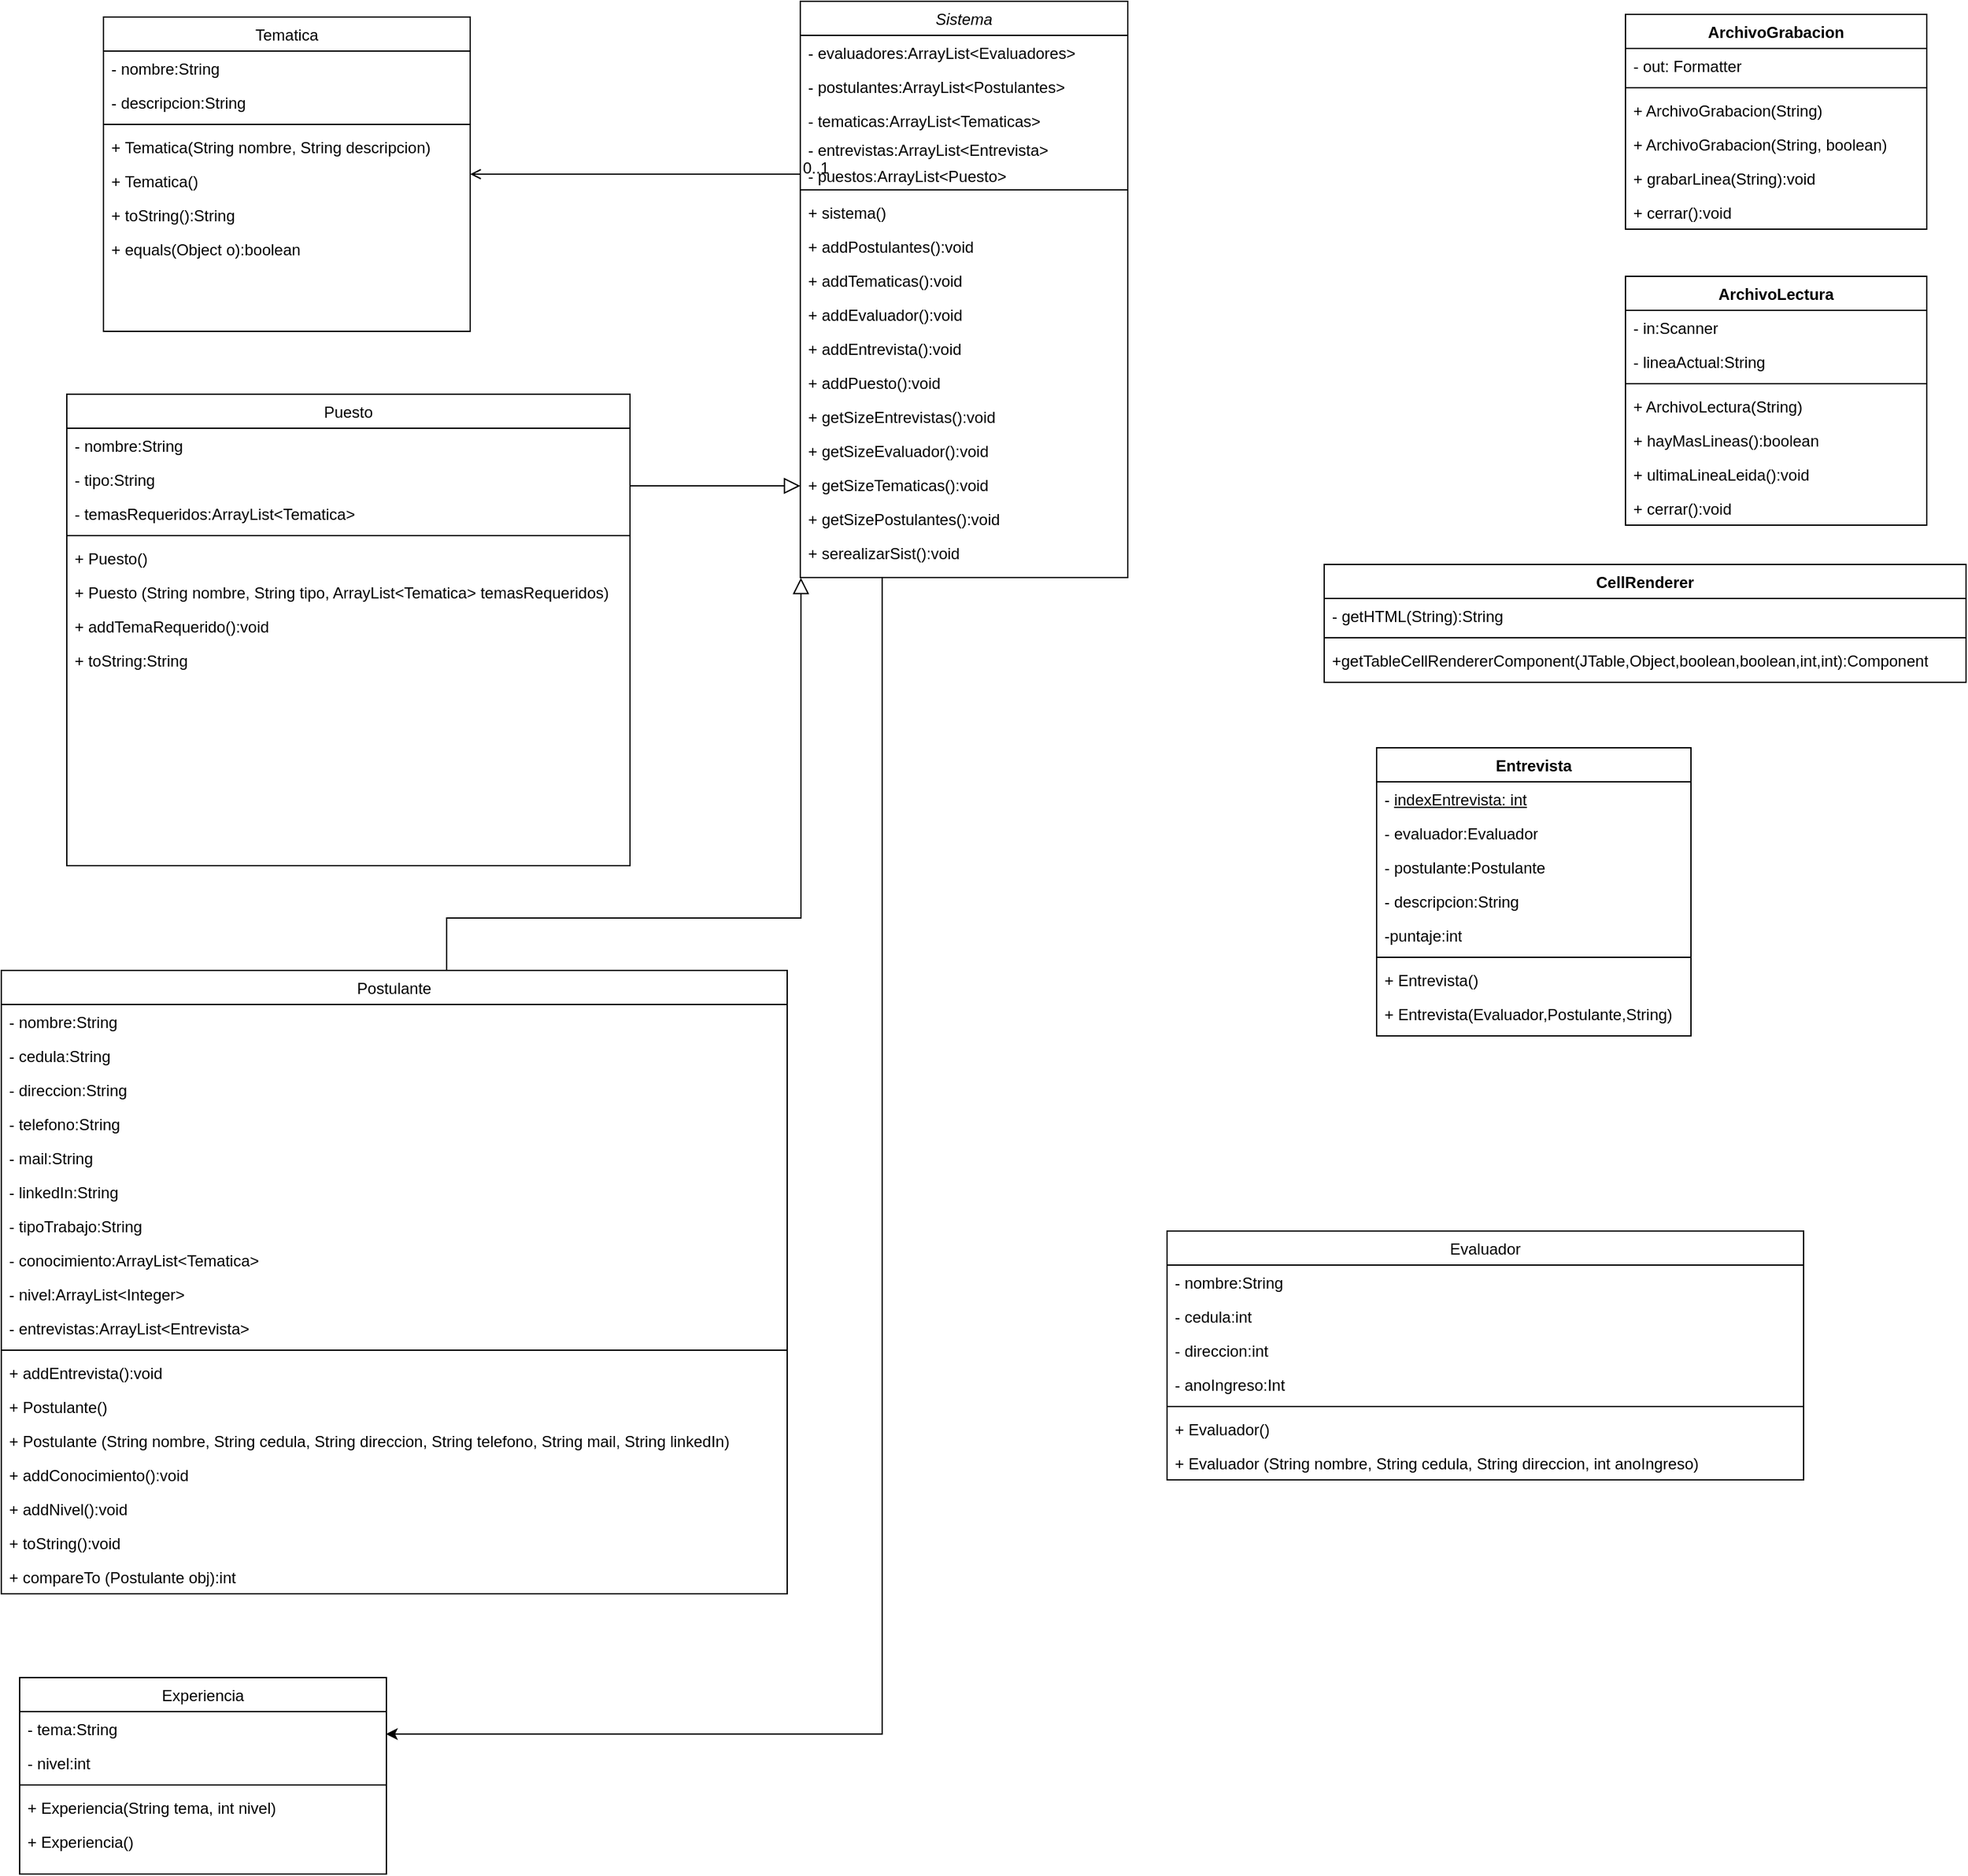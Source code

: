 <mxfile version="22.1.3" type="github">
  <diagram id="C5RBs43oDa-KdzZeNtuy" name="Page-1">
    <mxGraphModel dx="1261" dy="678" grid="1" gridSize="10" guides="1" tooltips="1" connect="1" arrows="1" fold="1" page="1" pageScale="1" pageWidth="827" pageHeight="1169" math="0" shadow="0">
      <root>
        <mxCell id="WIyWlLk6GJQsqaUBKTNV-0" />
        <mxCell id="WIyWlLk6GJQsqaUBKTNV-1" parent="WIyWlLk6GJQsqaUBKTNV-0" />
        <mxCell id="zkfFHV4jXpPFQw0GAbJ--0" value="Sistema&#xa;" style="swimlane;fontStyle=2;align=center;verticalAlign=top;childLayout=stackLayout;horizontal=1;startSize=26;horizontalStack=0;resizeParent=1;resizeLast=0;collapsible=1;marginBottom=0;rounded=0;shadow=0;strokeWidth=1;" parent="WIyWlLk6GJQsqaUBKTNV-1" vertex="1">
          <mxGeometry x="730" y="40" width="250" height="440" as="geometry">
            <mxRectangle x="270" y="10" width="160" height="26" as="alternateBounds" />
          </mxGeometry>
        </mxCell>
        <mxCell id="zkfFHV4jXpPFQw0GAbJ--1" value="- evaluadores:ArrayList&lt;Evaluadores&gt;" style="text;align=left;verticalAlign=top;spacingLeft=4;spacingRight=4;overflow=hidden;rotatable=0;points=[[0,0.5],[1,0.5]];portConstraint=eastwest;" parent="zkfFHV4jXpPFQw0GAbJ--0" vertex="1">
          <mxGeometry y="26" width="250" height="26" as="geometry" />
        </mxCell>
        <mxCell id="zkfFHV4jXpPFQw0GAbJ--2" value="- postulantes:ArrayList&lt;Postulantes&gt;" style="text;align=left;verticalAlign=top;spacingLeft=4;spacingRight=4;overflow=hidden;rotatable=0;points=[[0,0.5],[1,0.5]];portConstraint=eastwest;rounded=0;shadow=0;html=0;" parent="zkfFHV4jXpPFQw0GAbJ--0" vertex="1">
          <mxGeometry y="52" width="250" height="26" as="geometry" />
        </mxCell>
        <mxCell id="zkfFHV4jXpPFQw0GAbJ--3" value="- tematicas:ArrayList&lt;Tematicas&gt;" style="text;align=left;verticalAlign=top;spacingLeft=4;spacingRight=4;overflow=hidden;rotatable=0;points=[[0,0.5],[1,0.5]];portConstraint=eastwest;rounded=0;shadow=0;html=0;" parent="zkfFHV4jXpPFQw0GAbJ--0" vertex="1">
          <mxGeometry y="78" width="250" height="22" as="geometry" />
        </mxCell>
        <mxCell id="V6CH5ma2Ka60AGOJ5b_a-2" value="- entrevistas:ArrayList&lt;Entrevista&gt;" style="text;align=left;verticalAlign=top;spacingLeft=4;spacingRight=4;overflow=hidden;rotatable=0;points=[[0,0.5],[1,0.5]];portConstraint=eastwest;rounded=0;shadow=0;html=0;" vertex="1" parent="zkfFHV4jXpPFQw0GAbJ--0">
          <mxGeometry y="100" width="250" height="20" as="geometry" />
        </mxCell>
        <mxCell id="V6CH5ma2Ka60AGOJ5b_a-3" value="- puestos:ArrayList&lt;Puesto&gt;" style="text;align=left;verticalAlign=top;spacingLeft=4;spacingRight=4;overflow=hidden;rotatable=0;points=[[0,0.5],[1,0.5]];portConstraint=eastwest;rounded=0;shadow=0;html=0;" vertex="1" parent="zkfFHV4jXpPFQw0GAbJ--0">
          <mxGeometry y="120" width="250" height="20" as="geometry" />
        </mxCell>
        <mxCell id="zkfFHV4jXpPFQw0GAbJ--4" value="" style="line;html=1;strokeWidth=1;align=left;verticalAlign=middle;spacingTop=-1;spacingLeft=3;spacingRight=3;rotatable=0;labelPosition=right;points=[];portConstraint=eastwest;" parent="zkfFHV4jXpPFQw0GAbJ--0" vertex="1">
          <mxGeometry y="140" width="250" height="8" as="geometry" />
        </mxCell>
        <mxCell id="zkfFHV4jXpPFQw0GAbJ--5" value="+ sistema()" style="text;align=left;verticalAlign=top;spacingLeft=4;spacingRight=4;overflow=hidden;rotatable=0;points=[[0,0.5],[1,0.5]];portConstraint=eastwest;" parent="zkfFHV4jXpPFQw0GAbJ--0" vertex="1">
          <mxGeometry y="148" width="250" height="26" as="geometry" />
        </mxCell>
        <mxCell id="V6CH5ma2Ka60AGOJ5b_a-4" value="+ addPostulantes():void" style="text;align=left;verticalAlign=top;spacingLeft=4;spacingRight=4;overflow=hidden;rotatable=0;points=[[0,0.5],[1,0.5]];portConstraint=eastwest;" vertex="1" parent="zkfFHV4jXpPFQw0GAbJ--0">
          <mxGeometry y="174" width="250" height="26" as="geometry" />
        </mxCell>
        <mxCell id="V6CH5ma2Ka60AGOJ5b_a-5" value="+ addTematicas():void" style="text;align=left;verticalAlign=top;spacingLeft=4;spacingRight=4;overflow=hidden;rotatable=0;points=[[0,0.5],[1,0.5]];portConstraint=eastwest;" vertex="1" parent="zkfFHV4jXpPFQw0GAbJ--0">
          <mxGeometry y="200" width="250" height="26" as="geometry" />
        </mxCell>
        <mxCell id="V6CH5ma2Ka60AGOJ5b_a-6" value="+ addEvaluador():void" style="text;align=left;verticalAlign=top;spacingLeft=4;spacingRight=4;overflow=hidden;rotatable=0;points=[[0,0.5],[1,0.5]];portConstraint=eastwest;" vertex="1" parent="zkfFHV4jXpPFQw0GAbJ--0">
          <mxGeometry y="226" width="250" height="26" as="geometry" />
        </mxCell>
        <mxCell id="V6CH5ma2Ka60AGOJ5b_a-7" value="+ addEntrevista():void" style="text;align=left;verticalAlign=top;spacingLeft=4;spacingRight=4;overflow=hidden;rotatable=0;points=[[0,0.5],[1,0.5]];portConstraint=eastwest;" vertex="1" parent="zkfFHV4jXpPFQw0GAbJ--0">
          <mxGeometry y="252" width="250" height="26" as="geometry" />
        </mxCell>
        <mxCell id="V6CH5ma2Ka60AGOJ5b_a-8" value="+ addPuesto():void" style="text;align=left;verticalAlign=top;spacingLeft=4;spacingRight=4;overflow=hidden;rotatable=0;points=[[0,0.5],[1,0.5]];portConstraint=eastwest;" vertex="1" parent="zkfFHV4jXpPFQw0GAbJ--0">
          <mxGeometry y="278" width="250" height="26" as="geometry" />
        </mxCell>
        <mxCell id="V6CH5ma2Ka60AGOJ5b_a-9" value="+ getSizeEntrevistas():void" style="text;align=left;verticalAlign=top;spacingLeft=4;spacingRight=4;overflow=hidden;rotatable=0;points=[[0,0.5],[1,0.5]];portConstraint=eastwest;" vertex="1" parent="zkfFHV4jXpPFQw0GAbJ--0">
          <mxGeometry y="304" width="250" height="26" as="geometry" />
        </mxCell>
        <mxCell id="V6CH5ma2Ka60AGOJ5b_a-10" value="+ getSizeEvaluador():void" style="text;align=left;verticalAlign=top;spacingLeft=4;spacingRight=4;overflow=hidden;rotatable=0;points=[[0,0.5],[1,0.5]];portConstraint=eastwest;" vertex="1" parent="zkfFHV4jXpPFQw0GAbJ--0">
          <mxGeometry y="330" width="250" height="26" as="geometry" />
        </mxCell>
        <mxCell id="V6CH5ma2Ka60AGOJ5b_a-11" value="+ getSizeTematicas():void" style="text;align=left;verticalAlign=top;spacingLeft=4;spacingRight=4;overflow=hidden;rotatable=0;points=[[0,0.5],[1,0.5]];portConstraint=eastwest;" vertex="1" parent="zkfFHV4jXpPFQw0GAbJ--0">
          <mxGeometry y="356" width="250" height="26" as="geometry" />
        </mxCell>
        <mxCell id="V6CH5ma2Ka60AGOJ5b_a-12" value="+ getSizePostulantes():void" style="text;align=left;verticalAlign=top;spacingLeft=4;spacingRight=4;overflow=hidden;rotatable=0;points=[[0,0.5],[1,0.5]];portConstraint=eastwest;" vertex="1" parent="zkfFHV4jXpPFQw0GAbJ--0">
          <mxGeometry y="382" width="250" height="26" as="geometry" />
        </mxCell>
        <mxCell id="V6CH5ma2Ka60AGOJ5b_a-13" value="+ serealizarSist():void" style="text;align=left;verticalAlign=top;spacingLeft=4;spacingRight=4;overflow=hidden;rotatable=0;points=[[0,0.5],[1,0.5]];portConstraint=eastwest;" vertex="1" parent="zkfFHV4jXpPFQw0GAbJ--0">
          <mxGeometry y="408" width="250" height="26" as="geometry" />
        </mxCell>
        <mxCell id="zkfFHV4jXpPFQw0GAbJ--6" value="Postulante" style="swimlane;fontStyle=0;align=center;verticalAlign=top;childLayout=stackLayout;horizontal=1;startSize=26;horizontalStack=0;resizeParent=1;resizeLast=0;collapsible=1;marginBottom=0;rounded=0;shadow=0;strokeWidth=1;" parent="WIyWlLk6GJQsqaUBKTNV-1" vertex="1">
          <mxGeometry x="120" y="780" width="600" height="476" as="geometry">
            <mxRectangle x="130" y="380" width="160" height="26" as="alternateBounds" />
          </mxGeometry>
        </mxCell>
        <mxCell id="zkfFHV4jXpPFQw0GAbJ--7" value="- nombre:String" style="text;align=left;verticalAlign=top;spacingLeft=4;spacingRight=4;overflow=hidden;rotatable=0;points=[[0,0.5],[1,0.5]];portConstraint=eastwest;" parent="zkfFHV4jXpPFQw0GAbJ--6" vertex="1">
          <mxGeometry y="26" width="600" height="26" as="geometry" />
        </mxCell>
        <mxCell id="zkfFHV4jXpPFQw0GAbJ--8" value="- cedula:String" style="text;align=left;verticalAlign=top;spacingLeft=4;spacingRight=4;overflow=hidden;rotatable=0;points=[[0,0.5],[1,0.5]];portConstraint=eastwest;rounded=0;shadow=0;html=0;" parent="zkfFHV4jXpPFQw0GAbJ--6" vertex="1">
          <mxGeometry y="52" width="600" height="26" as="geometry" />
        </mxCell>
        <mxCell id="V6CH5ma2Ka60AGOJ5b_a-34" value="- direccion:String" style="text;align=left;verticalAlign=top;spacingLeft=4;spacingRight=4;overflow=hidden;rotatable=0;points=[[0,0.5],[1,0.5]];portConstraint=eastwest;" vertex="1" parent="zkfFHV4jXpPFQw0GAbJ--6">
          <mxGeometry y="78" width="600" height="26" as="geometry" />
        </mxCell>
        <mxCell id="V6CH5ma2Ka60AGOJ5b_a-41" value="- telefono:String" style="text;align=left;verticalAlign=top;spacingLeft=4;spacingRight=4;overflow=hidden;rotatable=0;points=[[0,0.5],[1,0.5]];portConstraint=eastwest;" vertex="1" parent="zkfFHV4jXpPFQw0GAbJ--6">
          <mxGeometry y="104" width="600" height="26" as="geometry" />
        </mxCell>
        <mxCell id="V6CH5ma2Ka60AGOJ5b_a-40" value="- mail:String" style="text;align=left;verticalAlign=top;spacingLeft=4;spacingRight=4;overflow=hidden;rotatable=0;points=[[0,0.5],[1,0.5]];portConstraint=eastwest;" vertex="1" parent="zkfFHV4jXpPFQw0GAbJ--6">
          <mxGeometry y="130" width="600" height="26" as="geometry" />
        </mxCell>
        <mxCell id="V6CH5ma2Ka60AGOJ5b_a-39" value="- linkedIn:String" style="text;align=left;verticalAlign=top;spacingLeft=4;spacingRight=4;overflow=hidden;rotatable=0;points=[[0,0.5],[1,0.5]];portConstraint=eastwest;" vertex="1" parent="zkfFHV4jXpPFQw0GAbJ--6">
          <mxGeometry y="156" width="600" height="26" as="geometry" />
        </mxCell>
        <mxCell id="V6CH5ma2Ka60AGOJ5b_a-42" value="- tipoTrabajo:String" style="text;align=left;verticalAlign=top;spacingLeft=4;spacingRight=4;overflow=hidden;rotatable=0;points=[[0,0.5],[1,0.5]];portConstraint=eastwest;" vertex="1" parent="zkfFHV4jXpPFQw0GAbJ--6">
          <mxGeometry y="182" width="600" height="26" as="geometry" />
        </mxCell>
        <mxCell id="V6CH5ma2Ka60AGOJ5b_a-38" value="- conocimiento:ArrayList&lt;Tematica&gt; " style="text;align=left;verticalAlign=top;spacingLeft=4;spacingRight=4;overflow=hidden;rotatable=0;points=[[0,0.5],[1,0.5]];portConstraint=eastwest;" vertex="1" parent="zkfFHV4jXpPFQw0GAbJ--6">
          <mxGeometry y="208" width="600" height="26" as="geometry" />
        </mxCell>
        <mxCell id="V6CH5ma2Ka60AGOJ5b_a-35" value="- nivel:ArrayList&lt;Integer&gt;" style="text;align=left;verticalAlign=top;spacingLeft=4;spacingRight=4;overflow=hidden;rotatable=0;points=[[0,0.5],[1,0.5]];portConstraint=eastwest;" vertex="1" parent="zkfFHV4jXpPFQw0GAbJ--6">
          <mxGeometry y="234" width="600" height="26" as="geometry" />
        </mxCell>
        <mxCell id="V6CH5ma2Ka60AGOJ5b_a-37" value="- entrevistas:ArrayList&lt;Entrevista&gt;" style="text;align=left;verticalAlign=top;spacingLeft=4;spacingRight=4;overflow=hidden;rotatable=0;points=[[0,0.5],[1,0.5]];portConstraint=eastwest;" vertex="1" parent="zkfFHV4jXpPFQw0GAbJ--6">
          <mxGeometry y="260" width="600" height="26" as="geometry" />
        </mxCell>
        <mxCell id="zkfFHV4jXpPFQw0GAbJ--9" value="" style="line;html=1;strokeWidth=1;align=left;verticalAlign=middle;spacingTop=-1;spacingLeft=3;spacingRight=3;rotatable=0;labelPosition=right;points=[];portConstraint=eastwest;" parent="zkfFHV4jXpPFQw0GAbJ--6" vertex="1">
          <mxGeometry y="286" width="600" height="8" as="geometry" />
        </mxCell>
        <mxCell id="zkfFHV4jXpPFQw0GAbJ--10" value="+ addEntrevista():void" style="text;align=left;verticalAlign=top;spacingLeft=4;spacingRight=4;overflow=hidden;rotatable=0;points=[[0,0.5],[1,0.5]];portConstraint=eastwest;fontStyle=0" parent="zkfFHV4jXpPFQw0GAbJ--6" vertex="1">
          <mxGeometry y="294" width="600" height="26" as="geometry" />
        </mxCell>
        <mxCell id="zkfFHV4jXpPFQw0GAbJ--11" value="+ Postulante()" style="text;align=left;verticalAlign=top;spacingLeft=4;spacingRight=4;overflow=hidden;rotatable=0;points=[[0,0.5],[1,0.5]];portConstraint=eastwest;" parent="zkfFHV4jXpPFQw0GAbJ--6" vertex="1">
          <mxGeometry y="320" width="600" height="26" as="geometry" />
        </mxCell>
        <mxCell id="V6CH5ma2Ka60AGOJ5b_a-43" value="+ Postulante (String nombre, String cedula, String direccion, String telefono, String mail, String linkedIn)" style="text;align=left;verticalAlign=top;spacingLeft=4;spacingRight=4;overflow=hidden;rotatable=0;points=[[0,0.5],[1,0.5]];portConstraint=eastwest;" vertex="1" parent="zkfFHV4jXpPFQw0GAbJ--6">
          <mxGeometry y="346" width="600" height="26" as="geometry" />
        </mxCell>
        <mxCell id="V6CH5ma2Ka60AGOJ5b_a-47" value="+ addConocimiento():void" style="text;align=left;verticalAlign=top;spacingLeft=4;spacingRight=4;overflow=hidden;rotatable=0;points=[[0,0.5],[1,0.5]];portConstraint=eastwest;" vertex="1" parent="zkfFHV4jXpPFQw0GAbJ--6">
          <mxGeometry y="372" width="600" height="26" as="geometry" />
        </mxCell>
        <mxCell id="V6CH5ma2Ka60AGOJ5b_a-46" value="+ addNivel():void" style="text;align=left;verticalAlign=top;spacingLeft=4;spacingRight=4;overflow=hidden;rotatable=0;points=[[0,0.5],[1,0.5]];portConstraint=eastwest;" vertex="1" parent="zkfFHV4jXpPFQw0GAbJ--6">
          <mxGeometry y="398" width="600" height="26" as="geometry" />
        </mxCell>
        <mxCell id="V6CH5ma2Ka60AGOJ5b_a-44" value="+ toString():void" style="text;align=left;verticalAlign=top;spacingLeft=4;spacingRight=4;overflow=hidden;rotatable=0;points=[[0,0.5],[1,0.5]];portConstraint=eastwest;" vertex="1" parent="zkfFHV4jXpPFQw0GAbJ--6">
          <mxGeometry y="424" width="600" height="26" as="geometry" />
        </mxCell>
        <mxCell id="V6CH5ma2Ka60AGOJ5b_a-48" value="+ compareTo (Postulante obj):int" style="text;align=left;verticalAlign=top;spacingLeft=4;spacingRight=4;overflow=hidden;rotatable=0;points=[[0,0.5],[1,0.5]];portConstraint=eastwest;" vertex="1" parent="zkfFHV4jXpPFQw0GAbJ--6">
          <mxGeometry y="450" width="600" height="26" as="geometry" />
        </mxCell>
        <mxCell id="zkfFHV4jXpPFQw0GAbJ--12" value="" style="endArrow=block;endSize=10;endFill=0;shadow=0;strokeWidth=1;rounded=0;edgeStyle=elbowEdgeStyle;elbow=vertical;entryX=0.002;entryY=1.238;entryDx=0;entryDy=0;entryPerimeter=0;" parent="WIyWlLk6GJQsqaUBKTNV-1" source="zkfFHV4jXpPFQw0GAbJ--6" target="V6CH5ma2Ka60AGOJ5b_a-13" edge="1">
          <mxGeometry width="160" relative="1" as="geometry">
            <mxPoint x="200" y="203" as="sourcePoint" />
            <mxPoint x="200" y="203" as="targetPoint" />
            <Array as="points">
              <mxPoint x="460" y="740" />
            </Array>
          </mxGeometry>
        </mxCell>
        <mxCell id="zkfFHV4jXpPFQw0GAbJ--13" value="Puesto" style="swimlane;fontStyle=0;align=center;verticalAlign=top;childLayout=stackLayout;horizontal=1;startSize=26;horizontalStack=0;resizeParent=1;resizeLast=0;collapsible=1;marginBottom=0;rounded=0;shadow=0;strokeWidth=1;" parent="WIyWlLk6GJQsqaUBKTNV-1" vertex="1">
          <mxGeometry x="170" y="340" width="430" height="360" as="geometry">
            <mxRectangle x="340" y="380" width="170" height="26" as="alternateBounds" />
          </mxGeometry>
        </mxCell>
        <mxCell id="zkfFHV4jXpPFQw0GAbJ--14" value="- nombre:String&#xa;" style="text;align=left;verticalAlign=top;spacingLeft=4;spacingRight=4;overflow=hidden;rotatable=0;points=[[0,0.5],[1,0.5]];portConstraint=eastwest;" parent="zkfFHV4jXpPFQw0GAbJ--13" vertex="1">
          <mxGeometry y="26" width="430" height="26" as="geometry" />
        </mxCell>
        <mxCell id="V6CH5ma2Ka60AGOJ5b_a-24" value="- tipo:String" style="text;align=left;verticalAlign=top;spacingLeft=4;spacingRight=4;overflow=hidden;rotatable=0;points=[[0,0.5],[1,0.5]];portConstraint=eastwest;" vertex="1" parent="zkfFHV4jXpPFQw0GAbJ--13">
          <mxGeometry y="52" width="430" height="26" as="geometry" />
        </mxCell>
        <mxCell id="V6CH5ma2Ka60AGOJ5b_a-25" value="- temasRequeridos:ArrayList&lt;Tematica&gt;" style="text;align=left;verticalAlign=top;spacingLeft=4;spacingRight=4;overflow=hidden;rotatable=0;points=[[0,0.5],[1,0.5]];portConstraint=eastwest;" vertex="1" parent="zkfFHV4jXpPFQw0GAbJ--13">
          <mxGeometry y="78" width="430" height="26" as="geometry" />
        </mxCell>
        <mxCell id="zkfFHV4jXpPFQw0GAbJ--15" value="" style="line;html=1;strokeWidth=1;align=left;verticalAlign=middle;spacingTop=-1;spacingLeft=3;spacingRight=3;rotatable=0;labelPosition=right;points=[];portConstraint=eastwest;" parent="zkfFHV4jXpPFQw0GAbJ--13" vertex="1">
          <mxGeometry y="104" width="430" height="8" as="geometry" />
        </mxCell>
        <mxCell id="V6CH5ma2Ka60AGOJ5b_a-26" value="+ Puesto()" style="text;align=left;verticalAlign=top;spacingLeft=4;spacingRight=4;overflow=hidden;rotatable=0;points=[[0,0.5],[1,0.5]];portConstraint=eastwest;" vertex="1" parent="zkfFHV4jXpPFQw0GAbJ--13">
          <mxGeometry y="112" width="430" height="26" as="geometry" />
        </mxCell>
        <mxCell id="V6CH5ma2Ka60AGOJ5b_a-27" value="+ Puesto (String nombre, String tipo, ArrayList&lt;Tematica&gt; temasRequeridos)" style="text;align=left;verticalAlign=top;spacingLeft=4;spacingRight=4;overflow=hidden;rotatable=0;points=[[0,0.5],[1,0.5]];portConstraint=eastwest;" vertex="1" parent="zkfFHV4jXpPFQw0GAbJ--13">
          <mxGeometry y="138" width="430" height="26" as="geometry" />
        </mxCell>
        <mxCell id="V6CH5ma2Ka60AGOJ5b_a-28" value="+ addTemaRequerido():void" style="text;align=left;verticalAlign=top;spacingLeft=4;spacingRight=4;overflow=hidden;rotatable=0;points=[[0,0.5],[1,0.5]];portConstraint=eastwest;" vertex="1" parent="zkfFHV4jXpPFQw0GAbJ--13">
          <mxGeometry y="164" width="430" height="26" as="geometry" />
        </mxCell>
        <mxCell id="V6CH5ma2Ka60AGOJ5b_a-31" value="+ toString:String" style="text;align=left;verticalAlign=top;spacingLeft=4;spacingRight=4;overflow=hidden;rotatable=0;points=[[0,0.5],[1,0.5]];portConstraint=eastwest;" vertex="1" parent="zkfFHV4jXpPFQw0GAbJ--13">
          <mxGeometry y="190" width="430" height="26" as="geometry" />
        </mxCell>
        <mxCell id="zkfFHV4jXpPFQw0GAbJ--16" value="" style="endArrow=block;endSize=10;endFill=0;shadow=0;strokeWidth=1;rounded=0;edgeStyle=elbowEdgeStyle;elbow=vertical;" parent="WIyWlLk6GJQsqaUBKTNV-1" source="zkfFHV4jXpPFQw0GAbJ--13" target="zkfFHV4jXpPFQw0GAbJ--0" edge="1">
          <mxGeometry width="160" relative="1" as="geometry">
            <mxPoint x="210" y="373" as="sourcePoint" />
            <mxPoint x="310" y="271" as="targetPoint" />
          </mxGeometry>
        </mxCell>
        <mxCell id="zkfFHV4jXpPFQw0GAbJ--17" value="Tematica" style="swimlane;fontStyle=0;align=center;verticalAlign=top;childLayout=stackLayout;horizontal=1;startSize=26;horizontalStack=0;resizeParent=1;resizeLast=0;collapsible=1;marginBottom=0;rounded=0;shadow=0;strokeWidth=1;" parent="WIyWlLk6GJQsqaUBKTNV-1" vertex="1">
          <mxGeometry x="198" y="52" width="280" height="240" as="geometry">
            <mxRectangle x="550" y="140" width="160" height="26" as="alternateBounds" />
          </mxGeometry>
        </mxCell>
        <mxCell id="zkfFHV4jXpPFQw0GAbJ--18" value="- nombre:String" style="text;align=left;verticalAlign=top;spacingLeft=4;spacingRight=4;overflow=hidden;rotatable=0;points=[[0,0.5],[1,0.5]];portConstraint=eastwest;" parent="zkfFHV4jXpPFQw0GAbJ--17" vertex="1">
          <mxGeometry y="26" width="280" height="26" as="geometry" />
        </mxCell>
        <mxCell id="zkfFHV4jXpPFQw0GAbJ--19" value="- descripcion:String" style="text;align=left;verticalAlign=top;spacingLeft=4;spacingRight=4;overflow=hidden;rotatable=0;points=[[0,0.5],[1,0.5]];portConstraint=eastwest;rounded=0;shadow=0;html=0;" parent="zkfFHV4jXpPFQw0GAbJ--17" vertex="1">
          <mxGeometry y="52" width="280" height="26" as="geometry" />
        </mxCell>
        <mxCell id="zkfFHV4jXpPFQw0GAbJ--23" value="" style="line;html=1;strokeWidth=1;align=left;verticalAlign=middle;spacingTop=-1;spacingLeft=3;spacingRight=3;rotatable=0;labelPosition=right;points=[];portConstraint=eastwest;" parent="zkfFHV4jXpPFQw0GAbJ--17" vertex="1">
          <mxGeometry y="78" width="280" height="8" as="geometry" />
        </mxCell>
        <mxCell id="zkfFHV4jXpPFQw0GAbJ--24" value="+ Tematica(String nombre, String descripcion) " style="text;align=left;verticalAlign=top;spacingLeft=4;spacingRight=4;overflow=hidden;rotatable=0;points=[[0,0.5],[1,0.5]];portConstraint=eastwest;" parent="zkfFHV4jXpPFQw0GAbJ--17" vertex="1">
          <mxGeometry y="86" width="280" height="26" as="geometry" />
        </mxCell>
        <mxCell id="zkfFHV4jXpPFQw0GAbJ--25" value="+ Tematica()&#xa;" style="text;align=left;verticalAlign=top;spacingLeft=4;spacingRight=4;overflow=hidden;rotatable=0;points=[[0,0.5],[1,0.5]];portConstraint=eastwest;" parent="zkfFHV4jXpPFQw0GAbJ--17" vertex="1">
          <mxGeometry y="112" width="280" height="26" as="geometry" />
        </mxCell>
        <mxCell id="V6CH5ma2Ka60AGOJ5b_a-21" value="+ toString():String" style="text;align=left;verticalAlign=top;spacingLeft=4;spacingRight=4;overflow=hidden;rotatable=0;points=[[0,0.5],[1,0.5]];portConstraint=eastwest;" vertex="1" parent="zkfFHV4jXpPFQw0GAbJ--17">
          <mxGeometry y="138" width="280" height="26" as="geometry" />
        </mxCell>
        <mxCell id="V6CH5ma2Ka60AGOJ5b_a-22" value="+ equals(Object o):boolean" style="text;align=left;verticalAlign=top;spacingLeft=4;spacingRight=4;overflow=hidden;rotatable=0;points=[[0,0.5],[1,0.5]];portConstraint=eastwest;" vertex="1" parent="zkfFHV4jXpPFQw0GAbJ--17">
          <mxGeometry y="164" width="280" height="26" as="geometry" />
        </mxCell>
        <mxCell id="zkfFHV4jXpPFQw0GAbJ--26" value="" style="endArrow=open;shadow=0;strokeWidth=1;rounded=0;endFill=1;edgeStyle=elbowEdgeStyle;elbow=vertical;" parent="WIyWlLk6GJQsqaUBKTNV-1" source="zkfFHV4jXpPFQw0GAbJ--0" target="zkfFHV4jXpPFQw0GAbJ--17" edge="1">
          <mxGeometry x="0.5" y="41" relative="1" as="geometry">
            <mxPoint x="380" y="192" as="sourcePoint" />
            <mxPoint x="540" y="192" as="targetPoint" />
            <mxPoint x="-40" y="32" as="offset" />
          </mxGeometry>
        </mxCell>
        <mxCell id="zkfFHV4jXpPFQw0GAbJ--27" value="0..1" style="resizable=0;align=left;verticalAlign=bottom;labelBackgroundColor=none;fontSize=12;" parent="zkfFHV4jXpPFQw0GAbJ--26" connectable="0" vertex="1">
          <mxGeometry x="-1" relative="1" as="geometry">
            <mxPoint y="4" as="offset" />
          </mxGeometry>
        </mxCell>
        <mxCell id="V6CH5ma2Ka60AGOJ5b_a-49" value="Experiencia" style="swimlane;fontStyle=0;align=center;verticalAlign=top;childLayout=stackLayout;horizontal=1;startSize=26;horizontalStack=0;resizeParent=1;resizeLast=0;collapsible=1;marginBottom=0;rounded=0;shadow=0;strokeWidth=1;" vertex="1" parent="WIyWlLk6GJQsqaUBKTNV-1">
          <mxGeometry x="134" y="1320" width="280" height="150" as="geometry">
            <mxRectangle x="550" y="140" width="160" height="26" as="alternateBounds" />
          </mxGeometry>
        </mxCell>
        <mxCell id="V6CH5ma2Ka60AGOJ5b_a-50" value="- tema:String" style="text;align=left;verticalAlign=top;spacingLeft=4;spacingRight=4;overflow=hidden;rotatable=0;points=[[0,0.5],[1,0.5]];portConstraint=eastwest;" vertex="1" parent="V6CH5ma2Ka60AGOJ5b_a-49">
          <mxGeometry y="26" width="280" height="26" as="geometry" />
        </mxCell>
        <mxCell id="V6CH5ma2Ka60AGOJ5b_a-60" value="- nivel:int" style="text;align=left;verticalAlign=top;spacingLeft=4;spacingRight=4;overflow=hidden;rotatable=0;points=[[0,0.5],[1,0.5]];portConstraint=eastwest;" vertex="1" parent="V6CH5ma2Ka60AGOJ5b_a-49">
          <mxGeometry y="52" width="280" height="26" as="geometry" />
        </mxCell>
        <mxCell id="V6CH5ma2Ka60AGOJ5b_a-52" value="" style="line;html=1;strokeWidth=1;align=left;verticalAlign=middle;spacingTop=-1;spacingLeft=3;spacingRight=3;rotatable=0;labelPosition=right;points=[];portConstraint=eastwest;" vertex="1" parent="V6CH5ma2Ka60AGOJ5b_a-49">
          <mxGeometry y="78" width="280" height="8" as="geometry" />
        </mxCell>
        <mxCell id="V6CH5ma2Ka60AGOJ5b_a-53" value="+ Experiencia(String tema, int nivel)  " style="text;align=left;verticalAlign=top;spacingLeft=4;spacingRight=4;overflow=hidden;rotatable=0;points=[[0,0.5],[1,0.5]];portConstraint=eastwest;" vertex="1" parent="V6CH5ma2Ka60AGOJ5b_a-49">
          <mxGeometry y="86" width="280" height="26" as="geometry" />
        </mxCell>
        <mxCell id="V6CH5ma2Ka60AGOJ5b_a-54" value="+ Experiencia()" style="text;align=left;verticalAlign=top;spacingLeft=4;spacingRight=4;overflow=hidden;rotatable=0;points=[[0,0.5],[1,0.5]];portConstraint=eastwest;" vertex="1" parent="V6CH5ma2Ka60AGOJ5b_a-49">
          <mxGeometry y="112" width="280" height="26" as="geometry" />
        </mxCell>
        <mxCell id="MiKYMCPUJMtnJWKNoYQQ-2" value="ArchivoGrabacion" style="swimlane;fontStyle=1;align=center;verticalAlign=top;childLayout=stackLayout;horizontal=1;startSize=26;horizontalStack=0;resizeParent=1;resizeParentMax=0;resizeLast=0;collapsible=1;marginBottom=0;whiteSpace=wrap;html=1;" vertex="1" parent="WIyWlLk6GJQsqaUBKTNV-1">
          <mxGeometry x="1360" y="50" width="230" height="164" as="geometry">
            <mxRectangle x="1360" y="50" width="140" height="30" as="alternateBounds" />
          </mxGeometry>
        </mxCell>
        <mxCell id="MiKYMCPUJMtnJWKNoYQQ-3" value="- out: Formatter" style="text;strokeColor=none;fillColor=none;align=left;verticalAlign=top;spacingLeft=4;spacingRight=4;overflow=hidden;rotatable=0;points=[[0,0.5],[1,0.5]];portConstraint=eastwest;whiteSpace=wrap;html=1;" vertex="1" parent="MiKYMCPUJMtnJWKNoYQQ-2">
          <mxGeometry y="26" width="230" height="26" as="geometry" />
        </mxCell>
        <mxCell id="MiKYMCPUJMtnJWKNoYQQ-4" value="" style="line;strokeWidth=1;fillColor=none;align=left;verticalAlign=middle;spacingTop=-1;spacingLeft=3;spacingRight=3;rotatable=0;labelPosition=right;points=[];portConstraint=eastwest;strokeColor=inherit;" vertex="1" parent="MiKYMCPUJMtnJWKNoYQQ-2">
          <mxGeometry y="52" width="230" height="8" as="geometry" />
        </mxCell>
        <mxCell id="MiKYMCPUJMtnJWKNoYQQ-5" value="&lt;div&gt;+ ArchivoGrabacion(String)&lt;/div&gt;&lt;div&gt;&lt;br&gt;&lt;/div&gt;" style="text;strokeColor=none;fillColor=none;align=left;verticalAlign=top;spacingLeft=4;spacingRight=4;overflow=hidden;rotatable=0;points=[[0,0.5],[1,0.5]];portConstraint=eastwest;whiteSpace=wrap;html=1;" vertex="1" parent="MiKYMCPUJMtnJWKNoYQQ-2">
          <mxGeometry y="60" width="230" height="26" as="geometry" />
        </mxCell>
        <mxCell id="MiKYMCPUJMtnJWKNoYQQ-6" value="&lt;div&gt;+ ArchivoGrabacion(String, boolean)&lt;/div&gt;&lt;div&gt;&lt;br&gt;&lt;/div&gt;" style="text;strokeColor=none;fillColor=none;align=left;verticalAlign=top;spacingLeft=4;spacingRight=4;overflow=hidden;rotatable=0;points=[[0,0.5],[1,0.5]];portConstraint=eastwest;whiteSpace=wrap;html=1;" vertex="1" parent="MiKYMCPUJMtnJWKNoYQQ-2">
          <mxGeometry y="86" width="230" height="26" as="geometry" />
        </mxCell>
        <mxCell id="MiKYMCPUJMtnJWKNoYQQ-7" value="&lt;div&gt;+ grabarLinea(String):void&lt;/div&gt;&lt;div&gt;&lt;br&gt;&lt;/div&gt;" style="text;strokeColor=none;fillColor=none;align=left;verticalAlign=top;spacingLeft=4;spacingRight=4;overflow=hidden;rotatable=0;points=[[0,0.5],[1,0.5]];portConstraint=eastwest;whiteSpace=wrap;html=1;" vertex="1" parent="MiKYMCPUJMtnJWKNoYQQ-2">
          <mxGeometry y="112" width="230" height="26" as="geometry" />
        </mxCell>
        <mxCell id="MiKYMCPUJMtnJWKNoYQQ-8" value="&lt;div&gt;+ cerrar():void&lt;/div&gt;&lt;div&gt;&lt;br&gt;&lt;/div&gt;" style="text;strokeColor=none;fillColor=none;align=left;verticalAlign=top;spacingLeft=4;spacingRight=4;overflow=hidden;rotatable=0;points=[[0,0.5],[1,0.5]];portConstraint=eastwest;whiteSpace=wrap;html=1;" vertex="1" parent="MiKYMCPUJMtnJWKNoYQQ-2">
          <mxGeometry y="138" width="230" height="26" as="geometry" />
        </mxCell>
        <mxCell id="V6CH5ma2Ka60AGOJ5b_a-57" style="edgeStyle=orthogonalEdgeStyle;rounded=0;orthogonalLoop=1;jettySize=auto;html=1;exitX=0.25;exitY=1;exitDx=0;exitDy=0;entryX=1.013;entryY=-0.342;entryDx=0;entryDy=0;entryPerimeter=0;" edge="1" parent="WIyWlLk6GJQsqaUBKTNV-1" source="zkfFHV4jXpPFQw0GAbJ--0">
          <mxGeometry relative="1" as="geometry">
            <mxPoint x="413.64" y="1363.108" as="targetPoint" />
            <Array as="points">
              <mxPoint x="792" y="1363" />
            </Array>
          </mxGeometry>
        </mxCell>
        <mxCell id="MiKYMCPUJMtnJWKNoYQQ-9" value="ArchivoLectura" style="swimlane;fontStyle=1;align=center;verticalAlign=top;childLayout=stackLayout;horizontal=1;startSize=26;horizontalStack=0;resizeParent=1;resizeParentMax=0;resizeLast=0;collapsible=1;marginBottom=0;whiteSpace=wrap;html=1;" vertex="1" parent="WIyWlLk6GJQsqaUBKTNV-1">
          <mxGeometry x="1360" y="250" width="230" height="190" as="geometry">
            <mxRectangle x="1360" y="50" width="140" height="30" as="alternateBounds" />
          </mxGeometry>
        </mxCell>
        <mxCell id="MiKYMCPUJMtnJWKNoYQQ-10" value="- in:Scanner " style="text;strokeColor=none;fillColor=none;align=left;verticalAlign=top;spacingLeft=4;spacingRight=4;overflow=hidden;rotatable=0;points=[[0,0.5],[1,0.5]];portConstraint=eastwest;whiteSpace=wrap;html=1;" vertex="1" parent="MiKYMCPUJMtnJWKNoYQQ-9">
          <mxGeometry y="26" width="230" height="26" as="geometry" />
        </mxCell>
        <mxCell id="MiKYMCPUJMtnJWKNoYQQ-16" value="- lineaActual:String " style="text;strokeColor=none;fillColor=none;align=left;verticalAlign=top;spacingLeft=4;spacingRight=4;overflow=hidden;rotatable=0;points=[[0,0.5],[1,0.5]];portConstraint=eastwest;whiteSpace=wrap;html=1;" vertex="1" parent="MiKYMCPUJMtnJWKNoYQQ-9">
          <mxGeometry y="52" width="230" height="26" as="geometry" />
        </mxCell>
        <mxCell id="MiKYMCPUJMtnJWKNoYQQ-11" value="" style="line;strokeWidth=1;fillColor=none;align=left;verticalAlign=middle;spacingTop=-1;spacingLeft=3;spacingRight=3;rotatable=0;labelPosition=right;points=[];portConstraint=eastwest;strokeColor=inherit;" vertex="1" parent="MiKYMCPUJMtnJWKNoYQQ-9">
          <mxGeometry y="78" width="230" height="8" as="geometry" />
        </mxCell>
        <mxCell id="MiKYMCPUJMtnJWKNoYQQ-12" value="&lt;div&gt;+ ArchivoLectura(String)&lt;/div&gt;&lt;div&gt;&lt;br&gt;&lt;/div&gt;" style="text;strokeColor=none;fillColor=none;align=left;verticalAlign=top;spacingLeft=4;spacingRight=4;overflow=hidden;rotatable=0;points=[[0,0.5],[1,0.5]];portConstraint=eastwest;whiteSpace=wrap;html=1;" vertex="1" parent="MiKYMCPUJMtnJWKNoYQQ-9">
          <mxGeometry y="86" width="230" height="26" as="geometry" />
        </mxCell>
        <mxCell id="MiKYMCPUJMtnJWKNoYQQ-13" value="&lt;div&gt;+ hayMasLineas():boolean&lt;/div&gt;&lt;div&gt;&lt;br&gt;&lt;/div&gt;" style="text;strokeColor=none;fillColor=none;align=left;verticalAlign=top;spacingLeft=4;spacingRight=4;overflow=hidden;rotatable=0;points=[[0,0.5],[1,0.5]];portConstraint=eastwest;whiteSpace=wrap;html=1;" vertex="1" parent="MiKYMCPUJMtnJWKNoYQQ-9">
          <mxGeometry y="112" width="230" height="26" as="geometry" />
        </mxCell>
        <mxCell id="MiKYMCPUJMtnJWKNoYQQ-14" value="&lt;div&gt;+ ultimaLineaLeida():void&lt;/div&gt;&lt;div&gt;&lt;br&gt;&lt;/div&gt;" style="text;strokeColor=none;fillColor=none;align=left;verticalAlign=top;spacingLeft=4;spacingRight=4;overflow=hidden;rotatable=0;points=[[0,0.5],[1,0.5]];portConstraint=eastwest;whiteSpace=wrap;html=1;" vertex="1" parent="MiKYMCPUJMtnJWKNoYQQ-9">
          <mxGeometry y="138" width="230" height="26" as="geometry" />
        </mxCell>
        <mxCell id="MiKYMCPUJMtnJWKNoYQQ-15" value="&lt;div&gt;+ cerrar():void&lt;/div&gt;&lt;div&gt;&lt;br&gt;&lt;/div&gt;" style="text;strokeColor=none;fillColor=none;align=left;verticalAlign=top;spacingLeft=4;spacingRight=4;overflow=hidden;rotatable=0;points=[[0,0.5],[1,0.5]];portConstraint=eastwest;whiteSpace=wrap;html=1;" vertex="1" parent="MiKYMCPUJMtnJWKNoYQQ-9">
          <mxGeometry y="164" width="230" height="26" as="geometry" />
        </mxCell>
        <mxCell id="V6CH5ma2Ka60AGOJ5b_a-61" value="Evaluador" style="swimlane;fontStyle=0;align=center;verticalAlign=top;childLayout=stackLayout;horizontal=1;startSize=26;horizontalStack=0;resizeParent=1;resizeLast=0;collapsible=1;marginBottom=0;rounded=0;shadow=0;strokeWidth=1;" vertex="1" parent="WIyWlLk6GJQsqaUBKTNV-1">
          <mxGeometry x="1010" y="979" width="486" height="190" as="geometry">
            <mxRectangle x="550" y="140" width="160" height="26" as="alternateBounds" />
          </mxGeometry>
        </mxCell>
        <mxCell id="V6CH5ma2Ka60AGOJ5b_a-62" value="- nombre:String" style="text;align=left;verticalAlign=top;spacingLeft=4;spacingRight=4;overflow=hidden;rotatable=0;points=[[0,0.5],[1,0.5]];portConstraint=eastwest;" vertex="1" parent="V6CH5ma2Ka60AGOJ5b_a-61">
          <mxGeometry y="26" width="486" height="26" as="geometry" />
        </mxCell>
        <mxCell id="V6CH5ma2Ka60AGOJ5b_a-63" value="- cedula:int" style="text;align=left;verticalAlign=top;spacingLeft=4;spacingRight=4;overflow=hidden;rotatable=0;points=[[0,0.5],[1,0.5]];portConstraint=eastwest;" vertex="1" parent="V6CH5ma2Ka60AGOJ5b_a-61">
          <mxGeometry y="52" width="486" height="26" as="geometry" />
        </mxCell>
        <mxCell id="V6CH5ma2Ka60AGOJ5b_a-68" value="- direccion:int" style="text;align=left;verticalAlign=top;spacingLeft=4;spacingRight=4;overflow=hidden;rotatable=0;points=[[0,0.5],[1,0.5]];portConstraint=eastwest;" vertex="1" parent="V6CH5ma2Ka60AGOJ5b_a-61">
          <mxGeometry y="78" width="486" height="26" as="geometry" />
        </mxCell>
        <mxCell id="V6CH5ma2Ka60AGOJ5b_a-67" value="- anoIngreso:Int" style="text;align=left;verticalAlign=top;spacingLeft=4;spacingRight=4;overflow=hidden;rotatable=0;points=[[0,0.5],[1,0.5]];portConstraint=eastwest;" vertex="1" parent="V6CH5ma2Ka60AGOJ5b_a-61">
          <mxGeometry y="104" width="486" height="26" as="geometry" />
        </mxCell>
        <mxCell id="V6CH5ma2Ka60AGOJ5b_a-64" value="" style="line;html=1;strokeWidth=1;align=left;verticalAlign=middle;spacingTop=-1;spacingLeft=3;spacingRight=3;rotatable=0;labelPosition=right;points=[];portConstraint=eastwest;" vertex="1" parent="V6CH5ma2Ka60AGOJ5b_a-61">
          <mxGeometry y="130" width="486" height="8" as="geometry" />
        </mxCell>
        <mxCell id="V6CH5ma2Ka60AGOJ5b_a-65" value="+ Evaluador()" style="text;align=left;verticalAlign=top;spacingLeft=4;spacingRight=4;overflow=hidden;rotatable=0;points=[[0,0.5],[1,0.5]];portConstraint=eastwest;" vertex="1" parent="V6CH5ma2Ka60AGOJ5b_a-61">
          <mxGeometry y="138" width="486" height="26" as="geometry" />
        </mxCell>
        <mxCell id="V6CH5ma2Ka60AGOJ5b_a-66" value="+ Evaluador (String nombre, String cedula, String direccion, int anoIngreso)" style="text;align=left;verticalAlign=top;spacingLeft=4;spacingRight=4;overflow=hidden;rotatable=0;points=[[0,0.5],[1,0.5]];portConstraint=eastwest;" vertex="1" parent="V6CH5ma2Ka60AGOJ5b_a-61">
          <mxGeometry y="164" width="486" height="26" as="geometry" />
        </mxCell>
        <mxCell id="MiKYMCPUJMtnJWKNoYQQ-18" value="CellRenderer" style="swimlane;fontStyle=1;align=center;verticalAlign=top;childLayout=stackLayout;horizontal=1;startSize=26;horizontalStack=0;resizeParent=1;resizeParentMax=0;resizeLast=0;collapsible=1;marginBottom=0;whiteSpace=wrap;html=1;" vertex="1" parent="WIyWlLk6GJQsqaUBKTNV-1">
          <mxGeometry x="1130" y="470" width="490" height="90" as="geometry">
            <mxRectangle x="1360" y="50" width="140" height="30" as="alternateBounds" />
          </mxGeometry>
        </mxCell>
        <mxCell id="MiKYMCPUJMtnJWKNoYQQ-19" value="- getHTML(String):String " style="text;strokeColor=none;fillColor=none;align=left;verticalAlign=top;spacingLeft=4;spacingRight=4;overflow=hidden;rotatable=0;points=[[0,0.5],[1,0.5]];portConstraint=eastwest;whiteSpace=wrap;html=1;" vertex="1" parent="MiKYMCPUJMtnJWKNoYQQ-18">
          <mxGeometry y="26" width="490" height="26" as="geometry" />
        </mxCell>
        <mxCell id="MiKYMCPUJMtnJWKNoYQQ-21" value="" style="line;strokeWidth=1;fillColor=none;align=left;verticalAlign=middle;spacingTop=-1;spacingLeft=3;spacingRight=3;rotatable=0;labelPosition=right;points=[];portConstraint=eastwest;strokeColor=inherit;" vertex="1" parent="MiKYMCPUJMtnJWKNoYQQ-18">
          <mxGeometry y="52" width="490" height="8" as="geometry" />
        </mxCell>
        <mxCell id="MiKYMCPUJMtnJWKNoYQQ-22" value="&lt;div&gt;+getTableCellRendererComponent(JTable,Object,boolean,boolean,int,int):Component&lt;/div&gt;&lt;div&gt;&lt;br&gt;&lt;/div&gt;" style="text;strokeColor=none;fillColor=none;align=left;verticalAlign=top;spacingLeft=4;spacingRight=4;overflow=hidden;rotatable=0;points=[[0,0.5],[1,0.5]];portConstraint=eastwest;whiteSpace=wrap;html=1;" vertex="1" parent="MiKYMCPUJMtnJWKNoYQQ-18">
          <mxGeometry y="60" width="490" height="30" as="geometry" />
        </mxCell>
        <mxCell id="MiKYMCPUJMtnJWKNoYQQ-26" value="Entrevista" style="swimlane;fontStyle=1;align=center;verticalAlign=top;childLayout=stackLayout;horizontal=1;startSize=26;horizontalStack=0;resizeParent=1;resizeParentMax=0;resizeLast=0;collapsible=1;marginBottom=0;whiteSpace=wrap;html=1;" vertex="1" parent="WIyWlLk6GJQsqaUBKTNV-1">
          <mxGeometry x="1170" y="610" width="240" height="220" as="geometry" />
        </mxCell>
        <mxCell id="MiKYMCPUJMtnJWKNoYQQ-27" value="- &lt;u&gt;indexEntrevista: int&lt;/u&gt;" style="text;strokeColor=none;fillColor=none;align=left;verticalAlign=top;spacingLeft=4;spacingRight=4;overflow=hidden;rotatable=0;points=[[0,0.5],[1,0.5]];portConstraint=eastwest;whiteSpace=wrap;html=1;" vertex="1" parent="MiKYMCPUJMtnJWKNoYQQ-26">
          <mxGeometry y="26" width="240" height="26" as="geometry" />
        </mxCell>
        <mxCell id="MiKYMCPUJMtnJWKNoYQQ-30" value="- evaluador:Evaluador" style="text;strokeColor=none;fillColor=none;align=left;verticalAlign=top;spacingLeft=4;spacingRight=4;overflow=hidden;rotatable=0;points=[[0,0.5],[1,0.5]];portConstraint=eastwest;whiteSpace=wrap;html=1;" vertex="1" parent="MiKYMCPUJMtnJWKNoYQQ-26">
          <mxGeometry y="52" width="240" height="26" as="geometry" />
        </mxCell>
        <mxCell id="MiKYMCPUJMtnJWKNoYQQ-31" value="- postulante:Postulante" style="text;strokeColor=none;fillColor=none;align=left;verticalAlign=top;spacingLeft=4;spacingRight=4;overflow=hidden;rotatable=0;points=[[0,0.5],[1,0.5]];portConstraint=eastwest;whiteSpace=wrap;html=1;" vertex="1" parent="MiKYMCPUJMtnJWKNoYQQ-26">
          <mxGeometry y="78" width="240" height="26" as="geometry" />
        </mxCell>
        <mxCell id="MiKYMCPUJMtnJWKNoYQQ-32" value="- descripcion:String" style="text;strokeColor=none;fillColor=none;align=left;verticalAlign=top;spacingLeft=4;spacingRight=4;overflow=hidden;rotatable=0;points=[[0,0.5],[1,0.5]];portConstraint=eastwest;whiteSpace=wrap;html=1;" vertex="1" parent="MiKYMCPUJMtnJWKNoYQQ-26">
          <mxGeometry y="104" width="240" height="26" as="geometry" />
        </mxCell>
        <mxCell id="MiKYMCPUJMtnJWKNoYQQ-33" value="-puntaje:int" style="text;strokeColor=none;fillColor=none;align=left;verticalAlign=top;spacingLeft=4;spacingRight=4;overflow=hidden;rotatable=0;points=[[0,0.5],[1,0.5]];portConstraint=eastwest;whiteSpace=wrap;html=1;" vertex="1" parent="MiKYMCPUJMtnJWKNoYQQ-26">
          <mxGeometry y="130" width="240" height="26" as="geometry" />
        </mxCell>
        <mxCell id="MiKYMCPUJMtnJWKNoYQQ-28" value="" style="line;strokeWidth=1;fillColor=none;align=left;verticalAlign=middle;spacingTop=-1;spacingLeft=3;spacingRight=3;rotatable=0;labelPosition=right;points=[];portConstraint=eastwest;strokeColor=inherit;" vertex="1" parent="MiKYMCPUJMtnJWKNoYQQ-26">
          <mxGeometry y="156" width="240" height="8" as="geometry" />
        </mxCell>
        <mxCell id="MiKYMCPUJMtnJWKNoYQQ-29" value="+ Entrevista()" style="text;strokeColor=none;fillColor=none;align=left;verticalAlign=top;spacingLeft=4;spacingRight=4;overflow=hidden;rotatable=0;points=[[0,0.5],[1,0.5]];portConstraint=eastwest;whiteSpace=wrap;html=1;" vertex="1" parent="MiKYMCPUJMtnJWKNoYQQ-26">
          <mxGeometry y="164" width="240" height="26" as="geometry" />
        </mxCell>
        <mxCell id="MiKYMCPUJMtnJWKNoYQQ-34" value="+ Entrevista(Evaluador,Postulante,String)" style="text;strokeColor=none;fillColor=none;align=left;verticalAlign=top;spacingLeft=4;spacingRight=4;overflow=hidden;rotatable=0;points=[[0,0.5],[1,0.5]];portConstraint=eastwest;whiteSpace=wrap;html=1;" vertex="1" parent="MiKYMCPUJMtnJWKNoYQQ-26">
          <mxGeometry y="190" width="240" height="30" as="geometry" />
        </mxCell>
      </root>
    </mxGraphModel>
  </diagram>
</mxfile>
